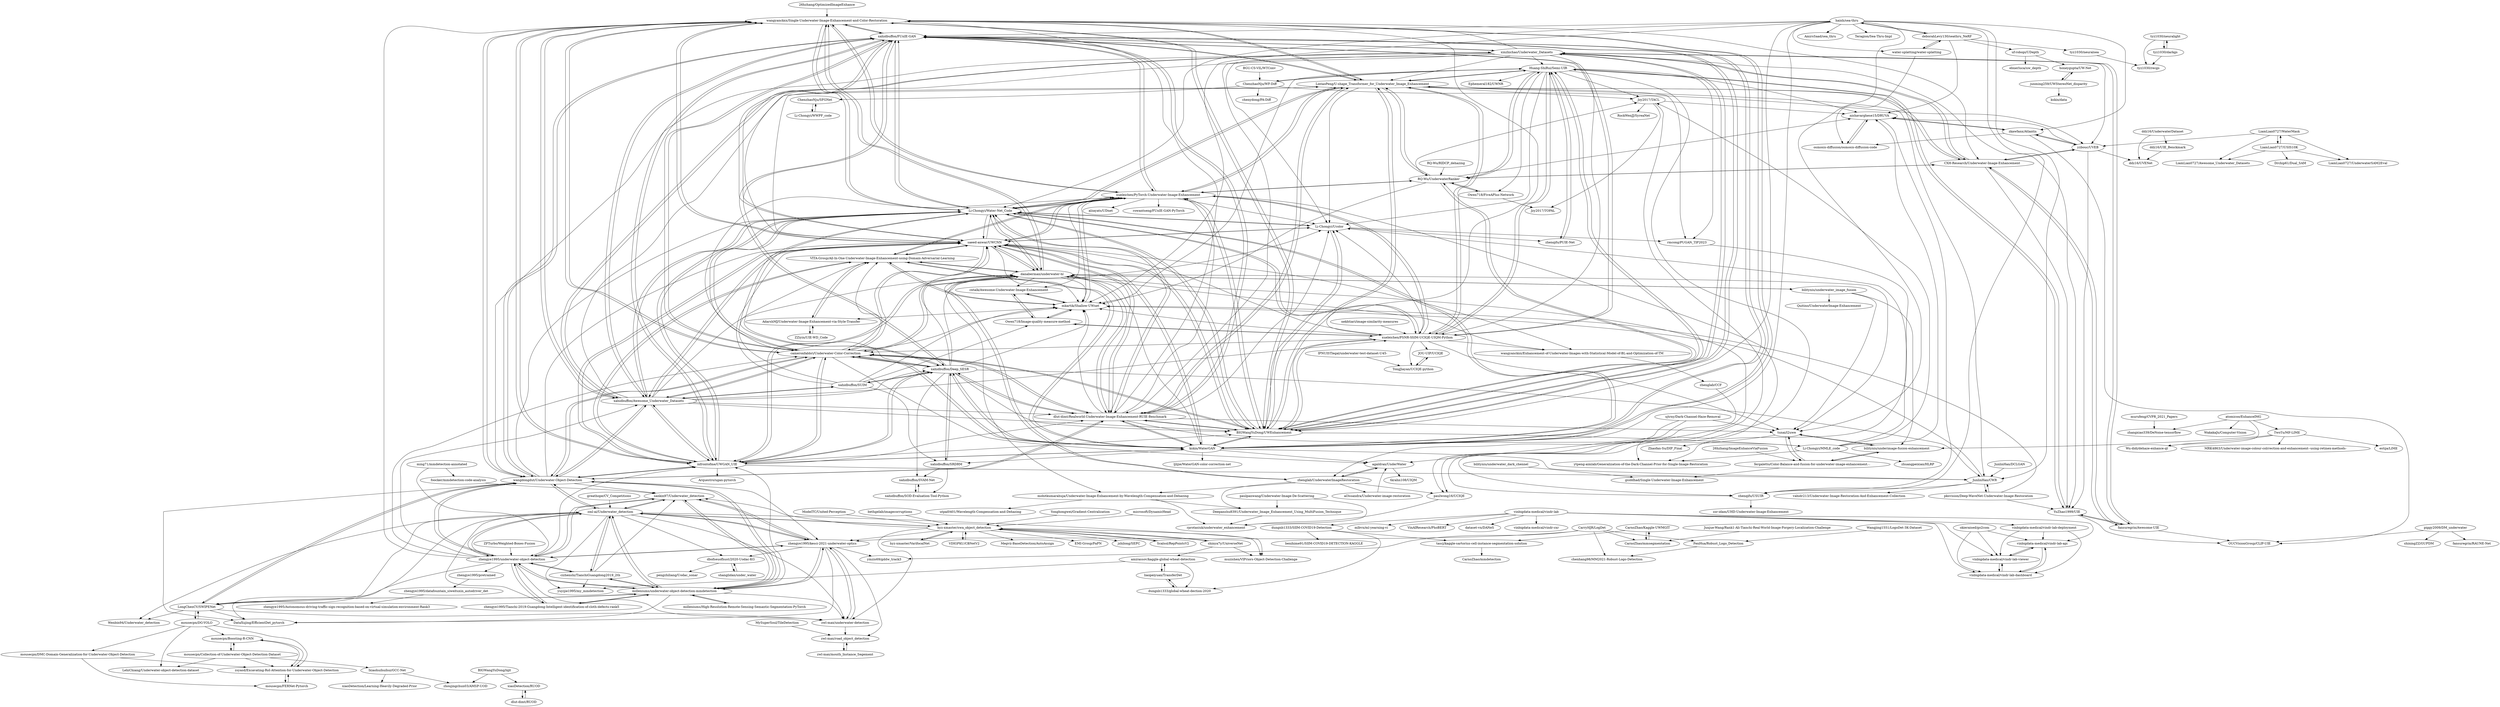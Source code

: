 digraph G {
"wangyanckxx/Single-Underwater-Image-Enhancement-and-Color-Restoration" -> "xahidbuffon/FUnIE-GAN"
"wangyanckxx/Single-Underwater-Image-Enhancement-and-Color-Restoration" -> "Li-Chongyi/Water-Net_Code"
"wangyanckxx/Single-Underwater-Image-Enhancement-and-Color-Restoration" -> "cameronfabbri/Underwater-Color-Correction"
"wangyanckxx/Single-Underwater-Image-Enhancement-and-Color-Restoration" -> "xahidbuffon/Awesome_Underwater_Datasets"
"wangyanckxx/Single-Underwater-Image-Enhancement-and-Color-Restoration" -> "saeed-anwar/UWCNN"
"wangyanckxx/Single-Underwater-Image-Enhancement-and-Color-Restoration" -> "danaberman/underwater-hl"
"wangyanckxx/Single-Underwater-Image-Enhancement-and-Color-Restoration" -> "xueleichen/PyTorch-Underwater-Image-Enhancement"
"wangyanckxx/Single-Underwater-Image-Enhancement-and-Color-Restoration" -> "LintaoPeng/U-shape_Transformer_for_Underwater_Image_Enhancement"
"wangyanckxx/Single-Underwater-Image-Enhancement-and-Color-Restoration" -> "kskin/WaterGAN"
"wangyanckxx/Single-Underwater-Image-Enhancement-and-Color-Restoration" -> "infrontofme/UWGAN_UIE"
"wangyanckxx/Single-Underwater-Image-Enhancement-and-Color-Restoration" -> "wangdongdut/Underwater-Object-Detection"
"wangyanckxx/Single-Underwater-Image-Enhancement-and-Color-Restoration" -> "BIGWangYuDong/UWEnhancement"
"wangyanckxx/Single-Underwater-Image-Enhancement-and-Color-Restoration" -> "dlut-dimt/Realworld-Underwater-Image-Enhancement-RUIE-Benchmark"
"wangyanckxx/Single-Underwater-Image-Enhancement-and-Color-Restoration" -> "CXH-Research/Underwater-Image-Enhancement"
"wangyanckxx/Single-Underwater-Image-Enhancement-and-Color-Restoration" -> "xueleichen/PSNR-SSIM-UCIQE-UIQM-Python"
"26hzhang/OptimizedImageEnhance" -> "wangyanckxx/Single-Underwater-Image-Enhancement-and-Color-Restoration" ["e"=1]
"xahidbuffon/FUnIE-GAN" -> "wangyanckxx/Single-Underwater-Image-Enhancement-and-Color-Restoration"
"xahidbuffon/FUnIE-GAN" -> "cameronfabbri/Underwater-Color-Correction"
"xahidbuffon/FUnIE-GAN" -> "xahidbuffon/Awesome_Underwater_Datasets"
"xahidbuffon/FUnIE-GAN" -> "Li-Chongyi/Water-Net_Code"
"xahidbuffon/FUnIE-GAN" -> "saeed-anwar/UWCNN"
"xahidbuffon/FUnIE-GAN" -> "infrontofme/UWGAN_UIE"
"xahidbuffon/FUnIE-GAN" -> "kskin/WaterGAN"
"xahidbuffon/FUnIE-GAN" -> "LintaoPeng/U-shape_Transformer_for_Underwater_Image_Enhancement"
"xahidbuffon/FUnIE-GAN" -> "xahidbuffon/Deep_SESR"
"xahidbuffon/FUnIE-GAN" -> "xueleichen/PyTorch-Underwater-Image-Enhancement"
"xahidbuffon/FUnIE-GAN" -> "xueleichen/PSNR-SSIM-UCIQE-UIQM-Python"
"xahidbuffon/FUnIE-GAN" -> "BIGWangYuDong/UWEnhancement"
"xahidbuffon/FUnIE-GAN" -> "dlut-dimt/Realworld-Underwater-Image-Enhancement-RUIE-Benchmark"
"xahidbuffon/FUnIE-GAN" -> "wangdongdut/Underwater-Object-Detection"
"xahidbuffon/FUnIE-GAN" -> "xinzhichao/Underwater_Datasets"
"bethgelab/imagecorruptions" -> "hyz-xmaster/swa_object_detection" ["e"=1]
"sjtrny/Dark-Channel-Haze-Removal" -> "zhenglab/UnderwaterImageRestoration" ["e"=1]
"sjtrny/Dark-Channel-Haze-Removal" -> "agaldran/UnderWater" ["e"=1]
"sjtrny/Dark-Channel-Haze-Removal" -> "tunai/l2uwe" ["e"=1]
"dlut-dimt/Realworld-Underwater-Image-Enhancement-RUIE-Benchmark" -> "danaberman/underwater-hl"
"dlut-dimt/Realworld-Underwater-Image-Enhancement-RUIE-Benchmark" -> "kskin/WaterGAN"
"dlut-dimt/Realworld-Underwater-Image-Enhancement-RUIE-Benchmark" -> "BIGWangYuDong/UWEnhancement"
"dlut-dimt/Realworld-Underwater-Image-Enhancement-RUIE-Benchmark" -> "saeed-anwar/UWCNN"
"dlut-dimt/Realworld-Underwater-Image-Enhancement-RUIE-Benchmark" -> "wangdongdut/Underwater-Object-Detection"
"dlut-dimt/Realworld-Underwater-Image-Enhancement-RUIE-Benchmark" -> "cameronfabbri/Underwater-Color-Correction"
"dlut-dimt/Realworld-Underwater-Image-Enhancement-RUIE-Benchmark" -> "Li-Chongyi/Water-Net_Code"
"dlut-dimt/Realworld-Underwater-Image-Enhancement-RUIE-Benchmark" -> "xahidbuffon/FUnIE-GAN"
"dlut-dimt/Realworld-Underwater-Image-Enhancement-RUIE-Benchmark" -> "mkartik/Shallow-UWnet"
"dlut-dimt/Realworld-Underwater-Image-Enhancement-RUIE-Benchmark" -> "LintaoPeng/U-shape_Transformer_for_Underwater_Image_Enhancement"
"dlut-dimt/Realworld-Underwater-Image-Enhancement-RUIE-Benchmark" -> "tunai/l2uwe"
"dlut-dimt/Realworld-Underwater-Image-Enhancement-RUIE-Benchmark" -> "Li-Chongyi/Ucolor"
"dlut-dimt/Realworld-Underwater-Image-Enhancement-RUIE-Benchmark" -> "xueleichen/PyTorch-Underwater-Image-Enhancement"
"dlut-dimt/Realworld-Underwater-Image-Enhancement-RUIE-Benchmark" -> "xahidbuffon/Deep_SESR"
"dlut-dimt/Realworld-Underwater-Image-Enhancement-RUIE-Benchmark" -> "Li-Chongyi/MMLE_code"
"danaberman/underwater-hl" -> "zhenglab/UnderwaterImageRestoration"
"danaberman/underwater-hl" -> "paulwong16/UCIQE"
"danaberman/underwater-hl" -> "VITA-Group/All-In-One-Underwater-Image-Enhancement-using-Domain-Adversarial-Learning"
"danaberman/underwater-hl" -> "saeed-anwar/UWCNN"
"danaberman/underwater-hl" -> "dlut-dimt/Realworld-Underwater-Image-Enhancement-RUIE-Benchmark"
"danaberman/underwater-hl" -> "bilityniu/underwater_image_fusion"
"danaberman/underwater-hl" -> "cameronfabbri/Underwater-Color-Correction"
"danaberman/underwater-hl" -> "infrontofme/UWGAN_UIE"
"danaberman/underwater-hl" -> "mkartik/Shallow-UWnet"
"danaberman/underwater-hl" -> "wangyanckxx/Single-Underwater-Image-Enhancement-and-Color-Restoration"
"danaberman/underwater-hl" -> "mohitkumarahuja/Underwater-Image-Enhancement-by-Wavelength-Compensation-and-Dehazing"
"danaberman/underwater-hl" -> "Li-Chongyi/Water-Net_Code"
"danaberman/underwater-hl" -> "tunai/l2uwe"
"danaberman/underwater-hl" -> "wangyanckxx/Enhancement-of-Underwater-Images-with-Statistical-Model-of-BL-and-Optimization-of-TM"
"danaberman/underwater-hl" -> "cxtalk/Awesome-Underwater-Image-Enhancement"
"greathope/CV_Competitions" -> "zml-ai/Underwater_detection" ["e"=1]
"VITA-Group/All-In-One-Underwater-Image-Enhancement-using-Domain-Adversarial-Learning" -> "mkartik/Shallow-UWnet"
"VITA-Group/All-In-One-Underwater-Image-Enhancement-using-Domain-Adversarial-Learning" -> "AdarshMJ/Underwater-Image-Enhancement-via-Style-Transfer"
"VITA-Group/All-In-One-Underwater-Image-Enhancement-using-Domain-Adversarial-Learning" -> "saeed-anwar/UWCNN"
"VITA-Group/All-In-One-Underwater-Image-Enhancement-using-Domain-Adversarial-Learning" -> "danaberman/underwater-hl"
"VITA-Group/All-In-One-Underwater-Image-Enhancement-using-Domain-Adversarial-Learning" -> "kskin/WaterGAN"
"VITA-Group/All-In-One-Underwater-Image-Enhancement-using-Domain-Adversarial-Learning" -> "infrontofme/UWGAN_UIE"
"VITA-Group/All-In-One-Underwater-Image-Enhancement-using-Domain-Adversarial-Learning" -> "xueleichen/PyTorch-Underwater-Image-Enhancement"
"paulpanwang/Underwater-Image-De-Scattering" -> "rprotasiuk/underwater_enhancement"
"paulpanwang/Underwater-Image-De-Scattering" -> "Deepanshu8391/Underwater_Image_Enhancement_Using_MultiFusion_Technique"
"ming71/mmdetection-annotated" -> "foocker/mmdetection-code-analysis" ["e"=1]
"ming71/mmdetection-annotated" -> "zhengye1995/underwater-object-detection" ["e"=1]
"Li-Chongyi/Water-Net_Code" -> "BIGWangYuDong/UWEnhancement"
"Li-Chongyi/Water-Net_Code" -> "xahidbuffon/FUnIE-GAN"
"Li-Chongyi/Water-Net_Code" -> "saeed-anwar/UWCNN"
"Li-Chongyi/Water-Net_Code" -> "kskin/WaterGAN"
"Li-Chongyi/Water-Net_Code" -> "cameronfabbri/Underwater-Color-Correction"
"Li-Chongyi/Water-Net_Code" -> "wangyanckxx/Single-Underwater-Image-Enhancement-and-Color-Restoration"
"Li-Chongyi/Water-Net_Code" -> "infrontofme/UWGAN_UIE"
"Li-Chongyi/Water-Net_Code" -> "Li-Chongyi/Ucolor"
"Li-Chongyi/Water-Net_Code" -> "xueleichen/PSNR-SSIM-UCIQE-UIQM-Python"
"Li-Chongyi/Water-Net_Code" -> "xueleichen/PyTorch-Underwater-Image-Enhancement"
"Li-Chongyi/Water-Net_Code" -> "LintaoPeng/U-shape_Transformer_for_Underwater_Image_Enhancement"
"Li-Chongyi/Water-Net_Code" -> "dlut-dimt/Realworld-Underwater-Image-Enhancement-RUIE-Benchmark"
"Li-Chongyi/Water-Net_Code" -> "xahidbuffon/Awesome_Underwater_Datasets"
"Li-Chongyi/Water-Net_Code" -> "xahidbuffon/Deep_SESR"
"Li-Chongyi/Water-Net_Code" -> "danaberman/underwater-hl"
"Deepanshu8391/Underwater_Image_Enhancement_Using_MultiFusion_Technique" -> "rprotasiuk/underwater_enhancement"
"mohitkumarahuja/Underwater-Image-Enhancement-by-Wavelength-Compensation-and-Dehazing" -> "Deepanshu8391/Underwater_Image_Enhancement_Using_MultiFusion_Technique"
"mohitkumarahuja/Underwater-Image-Enhancement-by-Wavelength-Compensation-and-Dehazing" -> "rprotasiuk/underwater_enhancement"
"mohitkumarahuja/Underwater-Image-Enhancement-by-Wavelength-Compensation-and-Dehazing" -> "utpal0401/Wavelength-Compensation-and-Dehazing"
"paulwong16/UCIQE" -> "rprotasiuk/underwater_enhancement"
"AdarshMJ/Underwater-Image-Enhancement-via-Style-Transfer" -> "ZZiyin/UIE-WD_Code"
"AdarshMJ/Underwater-Image-Enhancement-via-Style-Transfer" -> "VITA-Group/All-In-One-Underwater-Image-Enhancement-using-Domain-Adversarial-Learning"
"IPNUISTlegal/underwater-test-dataset-U45-" -> "TongJiayan/UCIQE-python"
"junming259/UWStereoNet_disparity" -> "honeygupta/UW-Net"
"junming259/UWStereoNet_disparity" -> "kskin/data"
"al3ssandra/Underwater-image-restoration" -> "agaldran/UnderWater"
"zhenglab/CCF" -> "paulwong16/UCIQE"
"liaopeiyuan/TransferDet" -> "dungnb1333/global-wheat-dection-2020"
"liaopeiyuan/TransferDet" -> "amirassov/kaggle-global-wheat-detection"
"nekhtiari/image-similarity-measures" -> "xueleichen/PSNR-SSIM-UCIQE-UIQM-Python" ["e"=1]
"Scalsol/RepPointsV2" -> "hyz-xmaster/swa_object_detection" ["e"=1]
"Wangjing1551/LogoDet-3K-Dataset" -> "FenHua/Robust_Logo_Detection" ["e"=1]
"ZFTurbo/Weighted-Boxes-Fusion" -> "zhengye1995/underwater-object-detection" ["e"=1]
"zhengye1995/Tianchi-2019-Guangdong-Intelligent-identification-of-cloth-defects-rank5" -> "milleniums/underwater-object-detection-mmdetection" ["e"=1]
"zhengye1995/Tianchi-2019-Guangdong-Intelligent-identification-of-cloth-defects-rank5" -> "zhengye1995/underwater-object-detection" ["e"=1]
"zhengye1995/Tianchi-2019-Guangdong-Intelligent-identification-of-cloth-defects-rank5" -> "zml-ai/Underwater_detection" ["e"=1]
"milleniums/High-Resolution-Remote-Sensing-Semantic-Segmentation-PyTorch" -> "milleniums/underwater-object-detection-mmdetection" ["e"=1]
"xahidbuffon/Awesome_Underwater_Datasets" -> "xahidbuffon/FUnIE-GAN"
"xahidbuffon/Awesome_Underwater_Datasets" -> "wangyanckxx/Single-Underwater-Image-Enhancement-and-Color-Restoration"
"xahidbuffon/Awesome_Underwater_Datasets" -> "xinzhichao/Underwater_Datasets"
"xahidbuffon/Awesome_Underwater_Datasets" -> "wangdongdut/Underwater-Object-Detection"
"xahidbuffon/Awesome_Underwater_Datasets" -> "infrontofme/UWGAN_UIE"
"xahidbuffon/Awesome_Underwater_Datasets" -> "Li-Chongyi/Water-Net_Code"
"xahidbuffon/Awesome_Underwater_Datasets" -> "cameronfabbri/Underwater-Color-Correction"
"xahidbuffon/Awesome_Underwater_Datasets" -> "saeed-anwar/UWCNN"
"xahidbuffon/Awesome_Underwater_Datasets" -> "dlut-dimt/Realworld-Underwater-Image-Enhancement-RUIE-Benchmark"
"xahidbuffon/Awesome_Underwater_Datasets" -> "danaberman/underwater-hl"
"xahidbuffon/Awesome_Underwater_Datasets" -> "xueleichen/PSNR-SSIM-UCIQE-UIQM-Python"
"xahidbuffon/Awesome_Underwater_Datasets" -> "xahidbuffon/Deep_SESR"
"xahidbuffon/Awesome_Underwater_Datasets" -> "LintaoPeng/U-shape_Transformer_for_Underwater_Image_Enhancement"
"xahidbuffon/Awesome_Underwater_Datasets" -> "BIGWangYuDong/UWEnhancement"
"xahidbuffon/Awesome_Underwater_Datasets" -> "xahidbuffon/SUIM"
"wangdongdut/Underwater-Object-Detection" -> "zhengye1995/underwater-object-detection"
"wangdongdut/Underwater-Object-Detection" -> "zml-ai/Underwater_detection"
"wangdongdut/Underwater-Object-Detection" -> "milleniums/underwater-object-detection-mmdetection"
"wangdongdut/Underwater-Object-Detection" -> "LongChenCV/SWIPENet"
"wangdongdut/Underwater-Object-Detection" -> "xahidbuffon/Awesome_Underwater_Datasets"
"wangdongdut/Underwater-Object-Detection" -> "infrontofme/UWGAN_UIE"
"wangdongdut/Underwater-Object-Detection" -> "dlut-dimt/Realworld-Underwater-Image-Enhancement-RUIE-Benchmark"
"wangdongdut/Underwater-Object-Detection" -> "DataXujing/EfficientDet_pytorch"
"wangdongdut/Underwater-Object-Detection" -> "cameronfabbri/Underwater-Color-Correction"
"wangdongdut/Underwater-Object-Detection" -> "xahidbuffon/FUnIE-GAN"
"wangdongdut/Underwater-Object-Detection" -> "wangyanckxx/Single-Underwater-Image-Enhancement-and-Color-Restoration"
"wangdongdut/Underwater-Object-Detection" -> "zhengye1995/kesci-2021-underwater-optics"
"wangdongdut/Underwater-Object-Detection" -> "sankin97/Underwater_detection"
"wangdongdut/Underwater-Object-Detection" -> "Li-Chongyi/Water-Net_Code"
"wangdongdut/Underwater-Object-Detection" -> "saeed-anwar/UWCNN"
"infrontofme/UWGAN_UIE" -> "Li-Chongyi/Water-Net_Code"
"infrontofme/UWGAN_UIE" -> "saeed-anwar/UWCNN"
"infrontofme/UWGAN_UIE" -> "cameronfabbri/Underwater-Color-Correction"
"infrontofme/UWGAN_UIE" -> "xahidbuffon/FUnIE-GAN"
"infrontofme/UWGAN_UIE" -> "kskin/WaterGAN"
"infrontofme/UWGAN_UIE" -> "danaberman/underwater-hl"
"infrontofme/UWGAN_UIE" -> "VITA-Group/All-In-One-Underwater-Image-Enhancement-using-Domain-Adversarial-Learning"
"infrontofme/UWGAN_UIE" -> "wangdongdut/Underwater-Object-Detection"
"infrontofme/UWGAN_UIE" -> "xahidbuffon/Awesome_Underwater_Datasets"
"infrontofme/UWGAN_UIE" -> "xahidbuffon/Deep_SESR"
"infrontofme/UWGAN_UIE" -> "wangyanckxx/Single-Underwater-Image-Enhancement-and-Color-Restoration"
"infrontofme/UWGAN_UIE" -> "BIGWangYuDong/UWEnhancement"
"infrontofme/UWGAN_UIE" -> "Arquestro/ugan-pytorch"
"infrontofme/UWGAN_UIE" -> "dlut-dimt/Realworld-Underwater-Image-Enhancement-RUIE-Benchmark"
"infrontofme/UWGAN_UIE" -> "JunlinHan/CWR"
"bilityniu/underwater_dark_chennel" -> "gsiddhad/Single-Underwater-Image-Enhancement"
"cizhenshi/TianchiGuangdong2019_2th" -> "milleniums/underwater-object-detection-mmdetection" ["e"=1]
"cizhenshi/TianchiGuangdong2019_2th" -> "zml-ai/Underwater_detection" ["e"=1]
"cizhenshi/TianchiGuangdong2019_2th" -> "zhengye1995/underwater-object-detection" ["e"=1]
"cizhenshi/TianchiGuangdong2019_2th" -> "yuyijie1995/my_mmdetection" ["e"=1]
"cizhenshi/TianchiGuangdong2019_2th" -> "sankin97/Underwater_detection" ["e"=1]
"Yonghongwei/Gradient-Centralization" -> "hyz-xmaster/swa_object_detection" ["e"=1]
"hainh/sea-thru" -> "deborahLevy130/seathru_NeRF"
"hainh/sea-thru" -> "JunlinHan/CWR"
"hainh/sea-thru" -> "BIGWangYuDong/UWEnhancement"
"hainh/sea-thru" -> "AmirsSaad/sea_thru"
"hainh/sea-thru" -> "Li-Chongyi/Water-Net_Code"
"hainh/sea-thru" -> "kskin/WaterGAN"
"hainh/sea-thru" -> "tunai/l2uwe"
"hainh/sea-thru" -> "Teragion/Sea-Thru-Impl"
"hainh/sea-thru" -> "water-splatting/water-splatting"
"hainh/sea-thru" -> "zkawfanx/Atlantis"
"hainh/sea-thru" -> "zhenqifu/USUIR"
"hainh/sea-thru" -> "mkartik/Shallow-UWnet"
"hainh/sea-thru" -> "xahidbuffon/FUnIE-GAN"
"LongChenCV/SWIPENet" -> "wangdongdut/Underwater-Object-Detection"
"LongChenCV/SWIPENet" -> "DataXujing/EfficientDet_pytorch"
"LongChenCV/SWIPENet" -> "milleniums/underwater-object-detection-mmdetection"
"LongChenCV/SWIPENet" -> "zwl-max/underwater-detection"
"LongChenCV/SWIPENet" -> "mousecpn/DG-YOLO"
"LongChenCV/SWIPENet" -> "Wenbin94/Underwater_detection"
"bilityniu/underwater_image_fusion" -> "bilityniu/underimage-fusion-enhancement"
"bilityniu/underwater_image_fusion" -> "danaberman/underwater-hl"
"bilityniu/underwater_image_fusion" -> "Quitino/UnderwaterImage-Enhancement"
"bilityniu/underwater_image_fusion" -> "tunai/l2uwe"
"shinya7y/UniverseNet" -> "hyz-xmaster/swa_object_detection" ["e"=1]
"shinya7y/UniverseNet" -> "amirassov/kaggle-global-wheat-detection" ["e"=1]
"shinya7y/UniverseNet" -> "muzishen/VIPriors-Object-Detection-Challenge" ["e"=1]
"amirassov/kaggle-global-wheat-detection" -> "liaopeiyuan/TransferDet"
"amirassov/kaggle-global-wheat-detection" -> "dungnb1333/global-wheat-dection-2020"
"amirassov/kaggle-global-wheat-detection" -> "yuyijie1995/my_mmdetection"
"bilityniu/underimage-fusion-enhancement" -> "tunai/l2uwe"
"bilityniu/underimage-fusion-enhancement" -> "fergaletto/Color-Balance-and-fusion-for-underwater-image-enhancement.-."
"tunai/l2uwe" -> "bilityniu/underimage-fusion-enhancement"
"tunai/l2uwe" -> "fergaletto/Color-Balance-and-fusion-for-underwater-image-enhancement.-."
"tunai/l2uwe" -> "Zhaofan-Su/DIP_Final"
"xahidbuffon/Deep_SESR" -> "xahidbuffon/SRDRM"
"xahidbuffon/Deep_SESR" -> "xahidbuffon/FUnIE-GAN"
"xahidbuffon/Deep_SESR" -> "infrontofme/UWGAN_UIE"
"xahidbuffon/Deep_SESR" -> "Li-Chongyi/Water-Net_Code"
"xahidbuffon/Deep_SESR" -> "xahidbuffon/SVAM-Net"
"xahidbuffon/Deep_SESR" -> "Li-Chongyi/Ucolor"
"xahidbuffon/Deep_SESR" -> "cameronfabbri/Underwater-Color-Correction"
"xahidbuffon/Deep_SESR" -> "mkartik/Shallow-UWnet"
"xahidbuffon/Deep_SESR" -> "dlut-dimt/Realworld-Underwater-Image-Enhancement-RUIE-Benchmark"
"xahidbuffon/Deep_SESR" -> "JunlinHan/CWR"
"xahidbuffon/Deep_SESR" -> "kskin/WaterGAN"
"xahidbuffon/Deep_SESR" -> "xueleichen/PyTorch-Underwater-Image-Enhancement"
"xahidbuffon/Deep_SESR" -> "saeed-anwar/UWCNN"
"xahidbuffon/Deep_SESR" -> "xahidbuffon/SUIM"
"xahidbuffon/Deep_SESR" -> "BIGWangYuDong/UWEnhancement"
"zml-ai/Underwater_detection" -> "milleniums/underwater-object-detection-mmdetection"
"zml-ai/Underwater_detection" -> "zhengye1995/underwater-object-detection"
"zml-ai/Underwater_detection" -> "wangdongdut/Underwater-Object-Detection"
"zml-ai/Underwater_detection" -> "zhengye1995/kesci-2021-underwater-optics"
"zml-ai/Underwater_detection" -> "sankin97/Underwater_detection"
"zml-ai/Underwater_detection" -> "zwl-max/underwater-detection"
"zml-ai/Underwater_detection" -> "cizhenshi/TianchiGuangdong2019_2th" ["e"=1]
"zml-ai/Underwater_detection" -> "yuyijie1995/my_mmdetection"
"zml-ai/Underwater_detection" -> "dbofseuofhust/2020-Uodac-KG"
"zml-ai/Underwater_detection" -> "Wenbin94/Underwater_detection"
"zml-ai/Underwater_detection" -> "hyz-xmaster/swa_object_detection"
"zml-ai/Underwater_detection" -> "DataXujing/EfficientDet_pytorch"
"zml-ai/Underwater_detection" -> "LongChenCV/SWIPENet"
"zml-ai/Underwater_detection" -> "muzishen/VIPriors-Object-Detection-Challenge"
"hyz-xmaster/VarifocalNet" -> "hyz-xmaster/swa_object_detection" ["e"=1]
"fergaletto/Color-Balance-and-fusion-for-underwater-image-enhancement.-." -> "gsiddhad/Single-Underwater-Image-Enhancement"
"fergaletto/Color-Balance-and-fusion-for-underwater-image-enhancement.-." -> "bilityniu/underimage-fusion-enhancement"
"fergaletto/Color-Balance-and-fusion-for-underwater-image-enhancement.-." -> "tunai/l2uwe"
"saeed-anwar/UWCNN" -> "Li-Chongyi/Water-Net_Code"
"saeed-anwar/UWCNN" -> "xahidbuffon/FUnIE-GAN"
"saeed-anwar/UWCNN" -> "infrontofme/UWGAN_UIE"
"saeed-anwar/UWCNN" -> "BIGWangYuDong/UWEnhancement"
"saeed-anwar/UWCNN" -> "VITA-Group/All-In-One-Underwater-Image-Enhancement-using-Domain-Adversarial-Learning"
"saeed-anwar/UWCNN" -> "cameronfabbri/Underwater-Color-Correction"
"saeed-anwar/UWCNN" -> "danaberman/underwater-hl"
"saeed-anwar/UWCNN" -> "wangyanckxx/Single-Underwater-Image-Enhancement-and-Color-Restoration"
"saeed-anwar/UWCNN" -> "Li-Chongyi/Ucolor"
"saeed-anwar/UWCNN" -> "mkartik/Shallow-UWnet"
"saeed-anwar/UWCNN" -> "dlut-dimt/Realworld-Underwater-Image-Enhancement-RUIE-Benchmark"
"saeed-anwar/UWCNN" -> "xueleichen/PyTorch-Underwater-Image-Enhancement"
"saeed-anwar/UWCNN" -> "kskin/WaterGAN"
"saeed-anwar/UWCNN" -> "xahidbuffon/Awesome_Underwater_Datasets"
"saeed-anwar/UWCNN" -> "wangyanckxx/Enhancement-of-Underwater-Images-with-Statistical-Model-of-BL-and-Optimization-of-TM"
"xahidbuffon/SUIM" -> "xahidbuffon/SRDRM"
"xahidbuffon/SUIM" -> "xahidbuffon/Deep_SESR"
"xahidbuffon/SUIM" -> "VITA-Group/All-In-One-Underwater-Image-Enhancement-using-Domain-Adversarial-Learning"
"xahidbuffon/SUIM" -> "Owen718/Image-quality-measure-method"
"xahidbuffon/SUIM" -> "mkartik/Shallow-UWnet"
"xahidbuffon/SUIM" -> "xahidbuffon/Awesome_Underwater_Datasets"
"xahidbuffon/SUIM" -> "saeed-anwar/UWCNN"
"milleniums/underwater-object-detection-mmdetection" -> "zhengye1995/underwater-object-detection"
"milleniums/underwater-object-detection-mmdetection" -> "zml-ai/Underwater_detection"
"milleniums/underwater-object-detection-mmdetection" -> "sankin97/Underwater_detection"
"milleniums/underwater-object-detection-mmdetection" -> "wangdongdut/Underwater-Object-Detection"
"milleniums/underwater-object-detection-mmdetection" -> "zhengye1995/kesci-2021-underwater-optics"
"milleniums/underwater-object-detection-mmdetection" -> "cizhenshi/TianchiGuangdong2019_2th" ["e"=1]
"milleniums/underwater-object-detection-mmdetection" -> "LongChenCV/SWIPENet"
"milleniums/underwater-object-detection-mmdetection" -> "zwl-max/underwater-detection"
"milleniums/underwater-object-detection-mmdetection" -> "milleniums/High-Resolution-Remote-Sensing-Semantic-Segmentation-PyTorch" ["e"=1]
"milleniums/underwater-object-detection-mmdetection" -> "DataXujing/EfficientDet_pytorch"
"milleniums/underwater-object-detection-mmdetection" -> "infrontofme/UWGAN_UIE"
"milleniums/underwater-object-detection-mmdetection" -> "zhengye1995/Tianchi-2019-Guangdong-Intelligent-identification-of-cloth-defects-rank5" ["e"=1]
"cxtalk/Awesome-Underwater-Image-Enhancement" -> "mkartik/Shallow-UWnet"
"cxtalk/Awesome-Underwater-Image-Enhancement" -> "Owen718/Image-quality-measure-method"
"zhengye1995/underwater-object-detection" -> "wangdongdut/Underwater-Object-Detection"
"zhengye1995/underwater-object-detection" -> "milleniums/underwater-object-detection-mmdetection"
"zhengye1995/underwater-object-detection" -> "zml-ai/Underwater_detection"
"zhengye1995/underwater-object-detection" -> "zhengye1995/kesci-2021-underwater-optics"
"zhengye1995/underwater-object-detection" -> "sankin97/Underwater_detection"
"zhengye1995/underwater-object-detection" -> "cizhenshi/TianchiGuangdong2019_2th" ["e"=1]
"zhengye1995/underwater-object-detection" -> "infrontofme/UWGAN_UIE"
"zhengye1995/underwater-object-detection" -> "cameronfabbri/Underwater-Color-Correction"
"zhengye1995/underwater-object-detection" -> "LongChenCV/SWIPENet"
"zhengye1995/underwater-object-detection" -> "zhengye1995/pretrained"
"zhengye1995/underwater-object-detection" -> "zwl-max/underwater-detection"
"zhengye1995/underwater-object-detection" -> "zhengye1995/Tianchi-2019-Guangdong-Intelligent-identification-of-cloth-defects-rank5" ["e"=1]
"zhengye1995/underwater-object-detection" -> "wangyanckxx/Single-Underwater-Image-Enhancement-and-Color-Restoration"
"zhengye1995/underwater-object-detection" -> "xahidbuffon/Awesome_Underwater_Datasets"
"xahidbuffon/SRDRM" -> "xahidbuffon/Deep_SESR"
"xahidbuffon/SRDRM" -> "xahidbuffon/SOD-Evaluation-Tool-Python"
"xahidbuffon/SRDRM" -> "xahidbuffon/SVAM-Net"
"wangyanckxx/Enhancement-of-Underwater-Images-with-Statistical-Model-of-BL-and-Optimization-of-TM" -> "zhenglab/CCF"
"foocker/mmdetection-code-analysis" -> "sankin97/Underwater_detection"
"sankin97/Underwater_detection" -> "milleniums/underwater-object-detection-mmdetection"
"sankin97/Underwater_detection" -> "zhengye1995/kesci-2021-underwater-optics"
"sankin97/Underwater_detection" -> "zml-ai/Underwater_detection"
"sankin97/Underwater_detection" -> "zhengye1995/underwater-object-detection"
"mousecpn/DG-YOLO" -> "zsyasd/Excavating-RoI-Attention-for-Underwater-Object-Detection"
"mousecpn/DG-YOLO" -> "mousecpn/DMC-Domain-Generalization-for-Underwater-Object-Detection"
"mousecpn/DG-YOLO" -> "LehiChiang/Underwater-object-detection-dataset"
"mousecpn/DG-YOLO" -> "mousecpn/Boosting-R-CNN"
"mousecpn/DG-YOLO" -> "LongChenCV/SWIPENet"
"zhengye1995/datafountain_siweituxin_autodriver_det" -> "zhengye1995/Autonomous-driving-traffic-sign-recognition-based-on-virtual-simulation-environment-Rank3"
"honeygupta/UW-Net" -> "junming259/UWStereoNet_disparity"
"dbofseuofhust/2020-Uodac-KG" -> "shanglidan/under_water"
"dbofseuofhust/2020-Uodac-KG" -> "pengzhiliang/Uodac_sonar"
"agaldran/UnderWater" -> "tkrahn108/UIQM"
"agaldran/UnderWater" -> "zhenglab/UnderwaterImageRestoration"
"shanglidan/under_water" -> "dbofseuofhust/2020-Uodac-KG"
"zhengye1995/pretrained" -> "zhengye1995/datafountain_siweituxin_autodriver_det"
"vinbigdata-medical/vindr-lab" -> "vinbigdata-medical/vindr-lab-deployment"
"vinbigdata-medical/vindr-lab" -> "vinbigdata-medical/vindr-lab-api"
"vinbigdata-medical/vindr-lab" -> "vinbigdata-medical/vindr-lab-viewer"
"vinbigdata-medical/vindr-lab" -> "vinbigdata-medical/vindr-lab-dashboard"
"vinbigdata-medical/vindr-lab" -> "vinbigdata-medical/vindr-cxr"
"vinbigdata-medical/vindr-lab" -> "dungnb1333/SIIM-COVID19-Detection"
"vinbigdata-medical/vindr-lab" -> "mlbvn/ml-yearning-vi" ["e"=1]
"vinbigdata-medical/vindr-lab" -> "VinAIResearch/PhoBERT" ["e"=1]
"vinbigdata-medical/vindr-lab" -> "dataset-vn/DANeS"
"JunlinHan/DCLGAN" -> "JunlinHan/CWR" ["e"=1]
"xinzhichao/Underwater_Datasets" -> "xahidbuffon/Awesome_Underwater_Datasets"
"xinzhichao/Underwater_Datasets" -> "fansuregrin/Awesome-UIE"
"xinzhichao/Underwater_Datasets" -> "CXH-Research/Underwater-Image-Enhancement"
"xinzhichao/Underwater_Datasets" -> "yzbouc/UVEB"
"xinzhichao/Underwater_Datasets" -> "YuZhao1999/UIE"
"xinzhichao/Underwater_Datasets" -> "BIGWangYuDong/UWEnhancement"
"xinzhichao/Underwater_Datasets" -> "xahidbuffon/FUnIE-GAN"
"xinzhichao/Underwater_Datasets" -> "LintaoPeng/U-shape_Transformer_for_Underwater_Image_Enhancement"
"xinzhichao/Underwater_Datasets" -> "xueleichen/PSNR-SSIM-UCIQE-UIQM-Python"
"xinzhichao/Underwater_Datasets" -> "saeed-anwar/UWCNN"
"xinzhichao/Underwater_Datasets" -> "Huang-ShiRui/Semi-UIR"
"xinzhichao/Underwater_Datasets" -> "dlut-dimt/Realworld-Underwater-Image-Enhancement-RUIE-Benchmark"
"xinzhichao/Underwater_Datasets" -> "wangyanckxx/Single-Underwater-Image-Enhancement-and-Color-Restoration"
"xinzhichao/Underwater_Datasets" -> "Li-Chongyi/Ucolor"
"xinzhichao/Underwater_Datasets" -> "wangdongdut/Underwater-Object-Detection"
"FenHua/Robust_Logo_Detection" -> "chenhang98/MM2021-Robust-Logo-Detection"
"hyz-xmaster/swa_object_detection" -> "hyz-xmaster/VarifocalNet" ["e"=1]
"hyz-xmaster/swa_object_detection" -> "zwl-max/underwater-detection"
"hyz-xmaster/swa_object_detection" -> "VDIGPKU/CBNetV2" ["e"=1]
"hyz-xmaster/swa_object_detection" -> "zhengye1995/kesci-2021-underwater-optics"
"hyz-xmaster/swa_object_detection" -> "zml-ai/Underwater_detection"
"hyz-xmaster/swa_object_detection" -> "muzishen/VIPriors-Object-Detection-Challenge"
"hyz-xmaster/swa_object_detection" -> "Scalsol/RepPointsV2" ["e"=1]
"hyz-xmaster/swa_object_detection" -> "sankin97/Underwater_detection"
"hyz-xmaster/swa_object_detection" -> "shinya7y/UniverseNet" ["e"=1]
"hyz-xmaster/swa_object_detection" -> "Megvii-BaseDetection/AutoAssign" ["e"=1]
"hyz-xmaster/swa_object_detection" -> "EMI-Group/FaPN" ["e"=1]
"hyz-xmaster/swa_object_detection" -> "jshilong/SEPC" ["e"=1]
"VDIGPKU/CBNetV2" -> "hyz-xmaster/swa_object_detection" ["e"=1]
"microsoft/DynamicHead" -> "hyz-xmaster/swa_object_detection" ["e"=1]
"pksvision/Deep-WaveNet-Underwater-Image-Restoration" -> "JunlinHan/CWR"
"pksvision/Deep-WaveNet-Underwater-Image-Restoration" -> "YuZhao1999/UIE"
"pksvision/Deep-WaveNet-Underwater-Image-Restoration" -> "mkartik/Shallow-UWnet"
"BIGWangYuDong/UWEnhancement" -> "Li-Chongyi/Water-Net_Code"
"BIGWangYuDong/UWEnhancement" -> "xueleichen/PyTorch-Underwater-Image-Enhancement"
"BIGWangYuDong/UWEnhancement" -> "saeed-anwar/UWCNN"
"BIGWangYuDong/UWEnhancement" -> "Li-Chongyi/Ucolor"
"BIGWangYuDong/UWEnhancement" -> "LintaoPeng/U-shape_Transformer_for_Underwater_Image_Enhancement"
"BIGWangYuDong/UWEnhancement" -> "dlut-dimt/Realworld-Underwater-Image-Enhancement-RUIE-Benchmark"
"BIGWangYuDong/UWEnhancement" -> "kskin/WaterGAN"
"BIGWangYuDong/UWEnhancement" -> "Huang-ShiRui/Semi-UIR"
"BIGWangYuDong/UWEnhancement" -> "xahidbuffon/FUnIE-GAN"
"BIGWangYuDong/UWEnhancement" -> "RQ-Wu/UnderwaterRanker"
"BIGWangYuDong/UWEnhancement" -> "xueleichen/PSNR-SSIM-UCIQE-UIQM-Python"
"BIGWangYuDong/UWEnhancement" -> "Li-Chongyi/MMLE_code"
"BIGWangYuDong/UWEnhancement" -> "xinzhichao/Underwater_Datasets"
"BIGWangYuDong/UWEnhancement" -> "wangyanckxx/Single-Underwater-Image-Enhancement-and-Color-Restoration"
"BIGWangYuDong/UWEnhancement" -> "cameronfabbri/Underwater-Color-Correction"
"xueleichen/PSNR-SSIM-UCIQE-UIQM-Python" -> "Owen718/Image-quality-measure-method"
"xueleichen/PSNR-SSIM-UCIQE-UIQM-Python" -> "TongJiayan/UCIQE-python"
"xueleichen/PSNR-SSIM-UCIQE-UIQM-Python" -> "Li-Chongyi/Water-Net_Code"
"xueleichen/PSNR-SSIM-UCIQE-UIQM-Python" -> "Li-Chongyi/Ucolor"
"xueleichen/PSNR-SSIM-UCIQE-UIQM-Python" -> "xueleichen/PyTorch-Underwater-Image-Enhancement"
"xueleichen/PSNR-SSIM-UCIQE-UIQM-Python" -> "xahidbuffon/FUnIE-GAN"
"xueleichen/PSNR-SSIM-UCIQE-UIQM-Python" -> "BIGWangYuDong/UWEnhancement"
"xueleichen/PSNR-SSIM-UCIQE-UIQM-Python" -> "Huang-ShiRui/Semi-UIR"
"xueleichen/PSNR-SSIM-UCIQE-UIQM-Python" -> "wangyanckxx/Enhancement-of-Underwater-Images-with-Statistical-Model-of-BL-and-Optimization-of-TM"
"xueleichen/PSNR-SSIM-UCIQE-UIQM-Python" -> "JOU-UIP/UCIQE"
"xueleichen/PSNR-SSIM-UCIQE-UIQM-Python" -> "LintaoPeng/U-shape_Transformer_for_Underwater_Image_Enhancement"
"xueleichen/PSNR-SSIM-UCIQE-UIQM-Python" -> "tunai/l2uwe"
"xueleichen/PSNR-SSIM-UCIQE-UIQM-Python" -> "mkartik/Shallow-UWnet"
"xueleichen/PSNR-SSIM-UCIQE-UIQM-Python" -> "saeed-anwar/UWCNN"
"xueleichen/PSNR-SSIM-UCIQE-UIQM-Python" -> "cameronfabbri/Underwater-Color-Correction"
"Owen718/Image-quality-measure-method" -> "xueleichen/PSNR-SSIM-UCIQE-UIQM-Python"
"Owen718/Image-quality-measure-method" -> "mkartik/Shallow-UWnet"
"Owen718/Image-quality-measure-method" -> "cxtalk/Awesome-Underwater-Image-Enhancement"
"murufeng/CVPR_2021_Papers" -> "zhangxiao339/DeNoise-tensorflow" ["e"=1]
"vinbigdata-medical/vindr-lab-deployment" -> "vinbigdata-medical/vindr-lab-dashboard"
"vinbigdata-medical/vindr-lab-deployment" -> "vinbigdata-medical/vindr-lab-viewer"
"vinbigdata-medical/vindr-lab-deployment" -> "vinbigdata-medical/vindr-lab-api"
"mkartik/Shallow-UWnet" -> "VITA-Group/All-In-One-Underwater-Image-Enhancement-using-Domain-Adversarial-Learning"
"mkartik/Shallow-UWnet" -> "xueleichen/PyTorch-Underwater-Image-Enhancement"
"mkartik/Shallow-UWnet" -> "Owen718/Image-quality-measure-method"
"mkartik/Shallow-UWnet" -> "cxtalk/Awesome-Underwater-Image-Enhancement"
"mkartik/Shallow-UWnet" -> "AdarshMJ/Underwater-Image-Enhancement-via-Style-Transfer"
"dungnb1333/SIIM-COVID19-Detection" -> "dungnb1333/global-wheat-dection-2020"
"dungnb1333/SIIM-COVID19-Detection" -> "benihime91/SIIM-COVID19-DETECTION-KAGGLE"
"dungnb1333/SIIM-COVID19-Detection" -> "tascj/kaggle-sartorius-cell-instance-segmentation-solution"
"xueleichen/PyTorch-Underwater-Image-Enhancement" -> "BIGWangYuDong/UWEnhancement"
"xueleichen/PyTorch-Underwater-Image-Enhancement" -> "mkartik/Shallow-UWnet"
"xueleichen/PyTorch-Underwater-Image-Enhancement" -> "Li-Chongyi/Water-Net_Code"
"xueleichen/PyTorch-Underwater-Image-Enhancement" -> "LintaoPeng/U-shape_Transformer_for_Underwater_Image_Enhancement"
"xueleichen/PyTorch-Underwater-Image-Enhancement" -> "VITA-Group/All-In-One-Underwater-Image-Enhancement-using-Domain-Adversarial-Learning"
"xueleichen/PyTorch-Underwater-Image-Enhancement" -> "cxtalk/Awesome-Underwater-Image-Enhancement"
"xueleichen/PyTorch-Underwater-Image-Enhancement" -> "xueleichen/PSNR-SSIM-UCIQE-UIQM-Python"
"xueleichen/PyTorch-Underwater-Image-Enhancement" -> "saeed-anwar/UWCNN"
"xueleichen/PyTorch-Underwater-Image-Enhancement" -> "Li-Chongyi/Ucolor"
"xueleichen/PyTorch-Underwater-Image-Enhancement" -> "xahidbuffon/FUnIE-GAN"
"xueleichen/PyTorch-Underwater-Image-Enhancement" -> "alzayats/UDnet"
"xueleichen/PyTorch-Underwater-Image-Enhancement" -> "RQ-Wu/UnderwaterRanker"
"xueleichen/PyTorch-Underwater-Image-Enhancement" -> "wangyanckxx/Single-Underwater-Image-Enhancement-and-Color-Restoration"
"xueleichen/PyTorch-Underwater-Image-Enhancement" -> "rowantseng/FUnIE-GAN-PyTorch"
"xueleichen/PyTorch-Underwater-Image-Enhancement" -> "ytpeng-aimlab/Generalization-of-the-Dark-Channel-Prior-for-Single-Image-Restoration"
"mousecpn/FERNet-Pytorch" -> "zsyasd/Excavating-RoI-Attention-for-Underwater-Object-Detection"
"zwl-max/underwater-detection" -> "zhengye1995/kesci-2021-underwater-optics"
"zwl-max/underwater-detection" -> "zwl-max/road_object_detection"
"JunlinHan/CWR" -> "pksvision/Deep-WaveNet-Underwater-Image-Restoration"
"JunlinHan/CWR" -> "vahidr213/Underwater-Image-Restoration-And-Enhancement-Collection"
"JunlinHan/CWR" -> "zhenqifu/USUIR"
"JunlinHan/CWR" -> "mkartik/Shallow-UWnet"
"atomicoo/EnhanceIMG" -> "WakakaJu/Computer-Vision"
"atomicoo/EnhanceIMG" -> "zhangxiao339/DeNoise-tensorflow"
"atomicoo/EnhanceIMG" -> "TwoTu/MF-LIME"
"atomicoo/EnhanceIMG" -> "Wu-didi/dehaze-enhance-qt"
"Li-Chongyi/Ucolor" -> "rmcong/PUGAN_TIP2023"
"Li-Chongyi/Ucolor" -> "BIGWangYuDong/UWEnhancement"
"Li-Chongyi/Ucolor" -> "Li-Chongyi/Water-Net_Code"
"Li-Chongyi/Ucolor" -> "zhenqifu/PUIE-Net"
"Li-Chongyi/Ucolor" -> "saeed-anwar/UWCNN"
"xahidbuffon/SOD-Evaluation-Tool-Python" -> "xahidbuffon/SVAM-Net"
"xahidbuffon/SVAM-Net" -> "xahidbuffon/SOD-Evaluation-Tool-Python"
"TongJiayan/UCIQE-python" -> "JOU-UIP/UCIQE"
"dungnb1333/global-wheat-dection-2020" -> "liaopeiyuan/TransferDet"
"zhengye1995/kesci-2021-underwater-optics" -> "zwl-max/underwater-detection"
"zhengye1995/kesci-2021-underwater-optics" -> "zml-ai/Underwater_detection"
"zhengye1995/kesci-2021-underwater-optics" -> "zhengye1995/underwater-object-detection"
"zhengye1995/kesci-2021-underwater-optics" -> "ymzis69/gddw_track3"
"zhengye1995/kesci-2021-underwater-optics" -> "sankin97/Underwater_detection"
"zhengye1995/kesci-2021-underwater-optics" -> "dbofseuofhust/2020-Uodac-KG"
"zhengye1995/kesci-2021-underwater-optics" -> "milleniums/underwater-object-detection-mmdetection"
"zhengye1995/kesci-2021-underwater-optics" -> "zwl-max/road_object_detection"
"zhengye1995/kesci-2021-underwater-optics" -> "DataXujing/EfficientDet_pytorch"
"vinbigdata-medical/vindr-lab-dashboard" -> "vinbigdata-medical/vindr-lab-viewer"
"vinbigdata-medical/vindr-lab-dashboard" -> "vinbigdata-medical/vindr-lab-api"
"MySuperSoul/TileDetection" -> "zwl-max/road_object_detection" ["e"=1]
"vinbigdata-medical/vindr-lab-api" -> "vinbigdata-medical/vindr-lab-viewer"
"vinbigdata-medical/vindr-lab-api" -> "vinbigdata-medical/vindr-lab-dashboard"
"vinbigdata-medical/vindr-lab-viewer" -> "vinbigdata-medical/vindr-lab-api"
"vinbigdata-medical/vindr-lab-viewer" -> "vinbigdata-medical/vindr-lab-dashboard"
"zwl-max/mouth_Instance_Segement" -> "zwl-max/road_object_detection"
"zwl-max/road_object_detection" -> "zwl-max/mouth_Instance_Segement"
"tascj/kaggle-sartorius-cell-instance-segmentation-solution" -> "CarnoZhao/mmdetection"
"LintaoPeng/U-shape_Transformer_for_Underwater_Image_Enhancement" -> "RQ-Wu/UnderwaterRanker"
"LintaoPeng/U-shape_Transformer_for_Underwater_Image_Enhancement" -> "BIGWangYuDong/UWEnhancement"
"LintaoPeng/U-shape_Transformer_for_Underwater_Image_Enhancement" -> "xueleichen/PyTorch-Underwater-Image-Enhancement"
"LintaoPeng/U-shape_Transformer_for_Underwater_Image_Enhancement" -> "CXH-Research/Underwater-Image-Enhancement"
"LintaoPeng/U-shape_Transformer_for_Underwater_Image_Enhancement" -> "xahidbuffon/FUnIE-GAN"
"LintaoPeng/U-shape_Transformer_for_Underwater_Image_Enhancement" -> "Li-Chongyi/Water-Net_Code"
"LintaoPeng/U-shape_Transformer_for_Underwater_Image_Enhancement" -> "Huang-ShiRui/Semi-UIR"
"LintaoPeng/U-shape_Transformer_for_Underwater_Image_Enhancement" -> "JunlinHan/CWR"
"LintaoPeng/U-shape_Transformer_for_Underwater_Image_Enhancement" -> "dlut-dimt/Realworld-Underwater-Image-Enhancement-RUIE-Benchmark"
"LintaoPeng/U-shape_Transformer_for_Underwater_Image_Enhancement" -> "Jzy2017/TACL"
"LintaoPeng/U-shape_Transformer_for_Underwater_Image_Enhancement" -> "xueleichen/PSNR-SSIM-UCIQE-UIQM-Python"
"LintaoPeng/U-shape_Transformer_for_Underwater_Image_Enhancement" -> "wangyanckxx/Single-Underwater-Image-Enhancement-and-Color-Restoration"
"LintaoPeng/U-shape_Transformer_for_Underwater_Image_Enhancement" -> "Li-Chongyi/Ucolor"
"LintaoPeng/U-shape_Transformer_for_Underwater_Image_Enhancement" -> "rmcong/PUGAN_TIP2023"
"LintaoPeng/U-shape_Transformer_for_Underwater_Image_Enhancement" -> "saeed-anwar/UWCNN"
"Junjue-Wang/Rank1-Ali-Tianchi-Real-World-Image-Forgery-Localization-Challenge" -> "CarnoZhao/mmsegmentation" ["e"=1]
"Li-Chongyi/MMLE_code" -> "Jzy2017/TACL"
"Li-Chongyi/MMLE_code" -> "ytpeng-aimlab/Generalization-of-the-Dark-Channel-Prior-for-Single-Image-Restoration"
"Li-Chongyi/MMLE_code" -> "zhuangpeixian/HLRP"
"Li-Chongyi/MMLE_code" -> "nishavarghese15/DRUVA"
"Li-Chongyi/MMLE_code" -> "Li-Chongyi/Ucolor"
"TwoTu/MF-LIME" -> "MRK4863/Underwater-image-colour-colrrection-and-enhancement--using-retinex-methods-"
"TwoTu/MF-LIME" -> "Wu-didi/dehaze-enhance-qt"
"TwoTu/MF-LIME" -> "estija/LIME" ["e"=1]
"TwoTu/MF-LIME" -> "bilityniu/underimage-fusion-enhancement"
"dlut-dimt/RUOD" -> "xiaoDetection/RUOD"
"CarnoZhao/mmsegmentation" -> "CarnoZhao/Kaggle-UWMGIT"
"ModelTC/United-Perception" -> "hyz-xmaster/swa_object_detection" ["e"=1]
"zhenqifu/PUIE-Net" -> "Huang-ShiRui/Semi-UIR"
"JOU-UIP/UCIQE" -> "TongJiayan/UCIQE-python"
"ZZiyin/UIE-WD_Code" -> "AdarshMJ/Underwater-Image-Enhancement-via-Style-Transfer"
"CarryHJR/LogDet" -> "zhengye1995/kesci-2021-underwater-optics"
"CarryHJR/LogDet" -> "chenhang98/MM2021-Robust-Logo-Detection"
"CarryHJR/LogDet" -> "CarnoZhao/mmsegmentation"
"CarryHJR/LogDet" -> "ymzis69/gddw_track3"
"CarryHJR/LogDet" -> "FenHua/Robust_Logo_Detection"
"CarnoZhao/Kaggle-UWMGIT" -> "CarnoZhao/mmsegmentation"
"CarnoZhao/Kaggle-UWMGIT" -> "tascj/kaggle-sartorius-cell-instance-segmentation-solution"
"zhenqifu/USUIR" -> "zzr-idam/UHD-Underwater-Image-Enhancement"
"RQ-Wu/UnderwaterRanker" -> "Huang-ShiRui/Semi-UIR"
"RQ-Wu/UnderwaterRanker" -> "LintaoPeng/U-shape_Transformer_for_Underwater_Image_Enhancement"
"RQ-Wu/UnderwaterRanker" -> "Owen718/FiveAPlus-Network"
"RQ-Wu/UnderwaterRanker" -> "Jzy2017/TACL"
"RQ-Wu/UnderwaterRanker" -> "nishavarghese15/DRUVA"
"RQ-Wu/UnderwaterRanker" -> "BIGWangYuDong/UWEnhancement"
"RQ-Wu/UnderwaterRanker" -> "CXH-Research/Underwater-Image-Enhancement"
"RQ-Wu/UnderwaterRanker" -> "xueleichen/PyTorch-Underwater-Image-Enhancement"
"RQ-Wu/UnderwaterRanker" -> "mkartik/Shallow-UWnet"
"mousecpn/Collection-of-Underwater-Object-Detection-Dataset" -> "mousecpn/Boosting-R-CNN"
"mousecpn/Collection-of-Underwater-Object-Detection-Dataset" -> "LehiChiang/Underwater-object-detection-dataset"
"mousecpn/Collection-of-Underwater-Object-Detection-Dataset" -> "zsyasd/Excavating-RoI-Attention-for-Underwater-Object-Detection"
"mousecpn/Collection-of-Underwater-Object-Detection-Dataset" -> "Ixiaohuihuihui/GCC-Net"
"Jzy2017/TACL" -> "Jzy2017/TOPAL"
"Jzy2017/TACL" -> "zhenqifu/USUIR"
"Jzy2017/TACL" -> "RockWenJJ/SyreaNet"
"Jzy2017/TACL" -> "nishavarghese15/DRUVA"
"mousecpn/Boosting-R-CNN" -> "zsyasd/Excavating-RoI-Attention-for-Underwater-Object-Detection"
"mousecpn/Boosting-R-CNN" -> "mousecpn/Collection-of-Underwater-Object-Detection-Dataset"
"uf-robopi/UDepth" -> "honeygupta/UW-Net"
"uf-robopi/UDepth" -> "ebnerluca/uw_depth"
"BIGWangYuDong/lqit" -> "xiaoDetection/RUOD"
"BIGWangYuDong/lqit" -> "zhoujingchun03/AMSP-UOD"
"zsyasd/Excavating-RoI-Attention-for-Underwater-Object-Detection" -> "mousecpn/FERNet-Pytorch"
"zsyasd/Excavating-RoI-Attention-for-Underwater-Object-Detection" -> "mousecpn/Boosting-R-CNN"
"mousecpn/DMC-Domain-Generalization-for-Underwater-Object-Detection" -> "mousecpn/FERNet-Pytorch"
"mousecpn/DMC-Domain-Generalization-for-Underwater-Object-Detection" -> "zsyasd/Excavating-RoI-Attention-for-Underwater-Object-Detection"
"okieraised/go2com" -> "vinbigdata-medical/vindr-lab-dashboard"
"okieraised/go2com" -> "vinbigdata-medical/vindr-lab-api"
"okieraised/go2com" -> "vinbigdata-medical/vindr-lab-viewer"
"RQ-Wu/RIDCP_dehazing" -> "RQ-Wu/UnderwaterRanker" ["e"=1]
"nishavarghese15/DRUVA" -> "zkawfanx/Atlantis"
"nishavarghese15/DRUVA" -> "zhenqifu/USUIR"
"nishavarghese15/DRUVA" -> "osmosis-diffusion/osmosis-diffusion-code"
"Huang-ShiRui/Semi-UIR" -> "zhenqifu/USUIR"
"Huang-ShiRui/Semi-UIR" -> "RQ-Wu/UnderwaterRanker"
"Huang-ShiRui/Semi-UIR" -> "YuZhao1999/UIE"
"Huang-ShiRui/Semi-UIR" -> "zhenqifu/PUIE-Net"
"Huang-ShiRui/Semi-UIR" -> "rmcong/PUGAN_TIP2023"
"Huang-ShiRui/Semi-UIR" -> "Jzy2017/TACL"
"Huang-ShiRui/Semi-UIR" -> "ChenzhaoNju/WF-Diff"
"Huang-ShiRui/Semi-UIR" -> "BIGWangYuDong/UWEnhancement"
"Huang-ShiRui/Semi-UIR" -> "Li-Chongyi/Ucolor"
"Huang-ShiRui/Semi-UIR" -> "LintaoPeng/U-shape_Transformer_for_Underwater_Image_Enhancement"
"Huang-ShiRui/Semi-UIR" -> "Ephemeral182/UWNR"
"Huang-ShiRui/Semi-UIR" -> "mkartik/Shallow-UWnet"
"Huang-ShiRui/Semi-UIR" -> "xueleichen/PSNR-SSIM-UCIQE-UIQM-Python"
"Huang-ShiRui/Semi-UIR" -> "Owen718/FiveAPlus-Network"
"Huang-ShiRui/Semi-UIR" -> "nishavarghese15/DRUVA"
"piggy2009/DM_underwater" -> "OUCVisionGroup/CLIP-UIE"
"piggy2009/DM_underwater" -> "shiningZZ/GUPDM"
"piggy2009/DM_underwater" -> "fansuregrin/RAUNE-Net"
"zhenglab/UnderwaterImageRestoration" -> "agaldran/UnderWater"
"zhenglab/UnderwaterImageRestoration" -> "Deepanshu8391/Underwater_Image_Enhancement_Using_MultiFusion_Technique"
"zhenglab/UnderwaterImageRestoration" -> "danaberman/underwater-hl"
"zhenglab/UnderwaterImageRestoration" -> "mohitkumarahuja/Underwater-Image-Enhancement-by-Wavelength-Compensation-and-Dehazing"
"zhenglab/UnderwaterImageRestoration" -> "paulwong16/UCIQE"
"zhenglab/UnderwaterImageRestoration" -> "al3ssandra/Underwater-image-restoration"
"rmcong/PUGAN_TIP2023" -> "ytpeng-aimlab/Generalization-of-the-Dark-Channel-Prior-for-Single-Image-Restoration"
"LiamLian0727/WaterMask" -> "LiamLian0727/USIS10K"
"LiamLian0727/WaterMask" -> "LiamLian0727/Awesome_Underwater_Datasets"
"LiamLian0727/WaterMask" -> "yzbouc/UVEB"
"LiamLian0727/WaterMask" -> "LiamLian0727/UnderwaterSAM2Eval"
"Owen718/FiveAPlus-Network" -> "RQ-Wu/UnderwaterRanker"
"Owen718/FiveAPlus-Network" -> "Jzy2017/TOPAL"
"deborahLevy130/seathru_NeRF" -> "water-splatting/water-splatting"
"deborahLevy130/seathru_NeRF" -> "tyz1030/neuralsea"
"deborahLevy130/seathru_NeRF" -> "hainh/sea-thru"
"deborahLevy130/seathru_NeRF" -> "nishavarghese15/DRUVA"
"deborahLevy130/seathru_NeRF" -> "uf-robopi/UDepth"
"tyz1030/neuralsea" -> "tyz1030/recgs"
"Ixiaohuihuihui/GCC-Net" -> "xiaoDetection/Learning-Heavily-Degraded-Prior"
"Ixiaohuihuihui/GCC-Net" -> "zhoujingchun03/AMSP-UOD"
"Li-Chongyi/WWPF_code" -> "ChenzhaoNju/SFGNet"
"ChenzhaoNju/SFGNet" -> "Li-Chongyi/WWPF_code"
"ChenzhaoNju/WF-Diff" -> "chenydong/PA-Diff"
"ChenzhaoNju/WF-Diff" -> "yzbouc/UVEB"
"ChenzhaoNju/WF-Diff" -> "Huang-ShiRui/Semi-UIR"
"ChenzhaoNju/WF-Diff" -> "ChenzhaoNju/SFGNet"
"LiamLian0727/USIS10K" -> "LiamLian0727/WaterMask"
"LiamLian0727/USIS10K" -> "LiamLian0727/Awesome_Underwater_Datasets"
"LiamLian0727/USIS10K" -> "Drchip61/Dual_SAM"
"LiamLian0727/USIS10K" -> "LiamLian0727/UnderwaterSAM2Eval"
"zkawfanx/Atlantis" -> "nishavarghese15/DRUVA"
"zkawfanx/Atlantis" -> "yzbouc/UVEB"
"zkawfanx/Atlantis" -> "osmosis-diffusion/osmosis-diffusion-code"
"zkawfanx/Atlantis" -> "OUCVisionGroup/CLIP-UIE"
"CXH-Research/Underwater-Image-Enhancement" -> "fansuregrin/Awesome-UIE"
"CXH-Research/Underwater-Image-Enhancement" -> "yzbouc/UVEB"
"CXH-Research/Underwater-Image-Enhancement" -> "YuZhao1999/UIE"
"CXH-Research/Underwater-Image-Enhancement" -> "LintaoPeng/U-shape_Transformer_for_Underwater_Image_Enhancement"
"CXH-Research/Underwater-Image-Enhancement" -> "xinzhichao/Underwater_Datasets"
"CXH-Research/Underwater-Image-Enhancement" -> "RQ-Wu/UnderwaterRanker"
"yzbouc/UVEB" -> "ddz16/UVENet"
"yzbouc/UVEB" -> "CXH-Research/Underwater-Image-Enhancement"
"yzbouc/UVEB" -> "zkawfanx/Atlantis"
"yzbouc/UVEB" -> "nishavarghese15/DRUVA"
"yzbouc/UVEB" -> "YuZhao1999/UIE"
"ddz16/UnderwaterDataset" -> "ddz16/UIE_Benckmark"
"ddz16/UnderwaterDataset" -> "ddz16/UVENet"
"fansuregrin/Awesome-UIE" -> "YuZhao1999/UIE"
"fansuregrin/Awesome-UIE" -> "CXH-Research/Underwater-Image-Enhancement"
"fansuregrin/Awesome-UIE" -> "OUCVisionGroup/CLIP-UIE"
"fansuregrin/Awesome-UIE" -> "xinzhichao/Underwater_Datasets"
"tyz1030/neuralight" -> "tyz1030/darkgs"
"tyz1030/neuralight" -> "tyz1030/recgs"
"ddz16/UIE_Benckmark" -> "ddz16/UVENet"
"xiaoDetection/RUOD" -> "dlut-dimt/RUOD"
"YuZhao1999/UIE" -> "fansuregrin/Awesome-UIE"
"YuZhao1999/UIE" -> "OUCVisionGroup/CLIP-UIE"
"YuZhao1999/UIE" -> "Huang-ShiRui/Semi-UIR"
"osmosis-diffusion/osmosis-diffusion-code" -> "nishavarghese15/DRUVA"
"BGU-CS-VIL/WTConv" -> "ChenzhaoNju/WF-Diff" ["e"=1]
"water-splatting/water-splatting" -> "deborahLevy130/seathru_NeRF"
"water-splatting/water-splatting" -> "osmosis-diffusion/osmosis-diffusion-code"
"tyz1030/darkgs" -> "tyz1030/neuralight"
"tyz1030/darkgs" -> "tyz1030/recgs"
"kskin/WaterGAN" -> "cameronfabbri/Underwater-Color-Correction"
"kskin/WaterGAN" -> "Li-Chongyi/Water-Net_Code"
"kskin/WaterGAN" -> "infrontofme/UWGAN_UIE"
"kskin/WaterGAN" -> "xahidbuffon/FUnIE-GAN"
"kskin/WaterGAN" -> "VITA-Group/All-In-One-Underwater-Image-Enhancement-using-Domain-Adversarial-Learning"
"kskin/WaterGAN" -> "dlut-dimt/Realworld-Underwater-Image-Enhancement-RUIE-Benchmark"
"kskin/WaterGAN" -> "ljlijie/WaterGAN-color-correction-net"
"kskin/WaterGAN" -> "saeed-anwar/UWCNN"
"kskin/WaterGAN" -> "BIGWangYuDong/UWEnhancement"
"kskin/WaterGAN" -> "agaldran/UnderWater"
"kskin/WaterGAN" -> "danaberman/underwater-hl"
"kskin/WaterGAN" -> "wangyanckxx/Single-Underwater-Image-Enhancement-and-Color-Restoration"
"kskin/WaterGAN" -> "xahidbuffon/Deep_SESR"
"kskin/WaterGAN" -> "JunlinHan/CWR"
"kskin/WaterGAN" -> "xahidbuffon/SRDRM"
"26hzhang/ImageEnhanceViaFusion" -> "fergaletto/Color-Balance-and-fusion-for-underwater-image-enhancement.-." ["e"=1]
"cameronfabbri/Underwater-Color-Correction" -> "xahidbuffon/FUnIE-GAN"
"cameronfabbri/Underwater-Color-Correction" -> "kskin/WaterGAN"
"cameronfabbri/Underwater-Color-Correction" -> "Li-Chongyi/Water-Net_Code"
"cameronfabbri/Underwater-Color-Correction" -> "wangyanckxx/Single-Underwater-Image-Enhancement-and-Color-Restoration"
"cameronfabbri/Underwater-Color-Correction" -> "infrontofme/UWGAN_UIE"
"cameronfabbri/Underwater-Color-Correction" -> "saeed-anwar/UWCNN"
"cameronfabbri/Underwater-Color-Correction" -> "danaberman/underwater-hl"
"cameronfabbri/Underwater-Color-Correction" -> "dlut-dimt/Realworld-Underwater-Image-Enhancement-RUIE-Benchmark"
"cameronfabbri/Underwater-Color-Correction" -> "xahidbuffon/Awesome_Underwater_Datasets"
"cameronfabbri/Underwater-Color-Correction" -> "xahidbuffon/Deep_SESR"
"cameronfabbri/Underwater-Color-Correction" -> "wangdongdut/Underwater-Object-Detection"
"cameronfabbri/Underwater-Color-Correction" -> "mkartik/Shallow-UWnet"
"cameronfabbri/Underwater-Color-Correction" -> "VITA-Group/All-In-One-Underwater-Image-Enhancement-using-Domain-Adversarial-Learning"
"cameronfabbri/Underwater-Color-Correction" -> "agaldran/UnderWater"
"cameronfabbri/Underwater-Color-Correction" -> "BIGWangYuDong/UWEnhancement"
"wangyanckxx/Single-Underwater-Image-Enhancement-and-Color-Restoration" ["l"="52.863,13.452"]
"xahidbuffon/FUnIE-GAN" ["l"="52.863,13.436"]
"Li-Chongyi/Water-Net_Code" ["l"="52.87,13.423"]
"cameronfabbri/Underwater-Color-Correction" ["l"="52.898,13.437"]
"xahidbuffon/Awesome_Underwater_Datasets" ["l"="52.881,13.454"]
"saeed-anwar/UWCNN" ["l"="52.878,13.436"]
"danaberman/underwater-hl" ["l"="52.911,13.419"]
"xueleichen/PyTorch-Underwater-Image-Enhancement" ["l"="52.85,13.422"]
"LintaoPeng/U-shape_Transformer_for_Underwater_Image_Enhancement" ["l"="52.84,13.411"]
"kskin/WaterGAN" ["l"="52.892,13.417"]
"infrontofme/UWGAN_UIE" ["l"="52.895,13.45"]
"wangdongdut/Underwater-Object-Detection" ["l"="52.897,13.477"]
"BIGWangYuDong/UWEnhancement" ["l"="52.857,13.414"]
"dlut-dimt/Realworld-Underwater-Image-Enhancement-RUIE-Benchmark" ["l"="52.878,13.419"]
"CXH-Research/Underwater-Image-Enhancement" ["l"="52.806,13.417"]
"xueleichen/PSNR-SSIM-UCIQE-UIQM-Python" ["l"="52.848,13.433"]
"26hzhang/OptimizedImageEnhance" ["l"="-33.651,23.072", "c"=616]
"xahidbuffon/Deep_SESR" ["l"="52.884,13.407"]
"xinzhichao/Underwater_Datasets" ["l"="52.828,13.436"]
"bethgelab/imagecorruptions" ["l"="38.824,-7.584", "c"=232]
"hyz-xmaster/swa_object_detection" ["l"="52.931,13.561"]
"sjtrny/Dark-Channel-Haze-Removal" ["l"="-35.353,22.356", "c"=992]
"zhenglab/UnderwaterImageRestoration" ["l"="52.957,13.417"]
"agaldran/UnderWater" ["l"="52.94,13.411"]
"tunai/l2uwe" ["l"="52.899,13.361"]
"mkartik/Shallow-UWnet" ["l"="52.867,13.404"]
"Li-Chongyi/Ucolor" ["l"="52.837,13.421"]
"Li-Chongyi/MMLE_code" ["l"="52.838,13.385"]
"paulwong16/UCIQE" ["l"="52.963,13.434"]
"VITA-Group/All-In-One-Underwater-Image-Enhancement-using-Domain-Adversarial-Learning" ["l"="52.887,13.428"]
"bilityniu/underwater_image_fusion" ["l"="52.933,13.367"]
"mohitkumarahuja/Underwater-Image-Enhancement-by-Wavelength-Compensation-and-Dehazing" ["l"="52.977,13.418"]
"wangyanckxx/Enhancement-of-Underwater-Images-with-Statistical-Model-of-BL-and-Optimization-of-TM" ["l"="52.919,13.444"]
"cxtalk/Awesome-Underwater-Image-Enhancement" ["l"="52.887,13.386"]
"greathope/CV_Competitions" ["l"="53.212,13.849", "c"=669]
"zml-ai/Underwater_detection" ["l"="52.911,13.538"]
"AdarshMJ/Underwater-Image-Enhancement-via-Style-Transfer" ["l"="52.848,13.465"]
"paulpanwang/Underwater-Image-De-Scattering" ["l"="53.026,13.425"]
"rprotasiuk/underwater_enhancement" ["l"="52.997,13.432"]
"Deepanshu8391/Underwater_Image_Enhancement_Using_MultiFusion_Technique" ["l"="52.999,13.417"]
"ming71/mmdetection-annotated" ["l"="50.773,30.182", "c"=83]
"foocker/mmdetection-code-analysis" ["l"="52.87,13.571"]
"zhengye1995/underwater-object-detection" ["l"="52.901,13.503"]
"utpal0401/Wavelength-Compensation-and-Dehazing" ["l"="53.006,13.401"]
"ZZiyin/UIE-WD_Code" ["l"="52.834,13.491"]
"IPNUISTlegal/underwater-test-dataset-U45-" ["l"="52.783,13.503"]
"TongJiayan/UCIQE-python" ["l"="52.809,13.479"]
"junming259/UWStereoNet_disparity" ["l"="52.909,13.183"]
"honeygupta/UW-Net" ["l"="52.901,13.206"]
"kskin/data" ["l"="52.919,13.161"]
"al3ssandra/Underwater-image-restoration" ["l"="52.973,13.4"]
"zhenglab/CCF" ["l"="52.955,13.452"]
"liaopeiyuan/TransferDet" ["l"="52.912,13.728"]
"dungnb1333/global-wheat-dection-2020" ["l"="52.926,13.746"]
"amirassov/kaggle-global-wheat-detection" ["l"="52.912,13.702"]
"nekhtiari/image-similarity-measures" ["l"="58.344,8.895", "c"=744]
"Scalsol/RepPointsV2" ["l"="50.756,30.292", "c"=83]
"Wangjing1551/LogoDet-3K-Dataset" ["l"="49.416,29.117", "c"=1525]
"FenHua/Robust_Logo_Detection" ["l"="52.99,13.633"]
"ZFTurbo/Weighted-Boxes-Fusion" ["l"="50.733,30.141", "c"=83]
"zhengye1995/Tianchi-2019-Guangdong-Intelligent-identification-of-cloth-defects-rank5" ["l"="53.236,13.921", "c"=669]
"milleniums/underwater-object-detection-mmdetection" ["l"="52.916,13.512"]
"milleniums/High-Resolution-Remote-Sensing-Semantic-Segmentation-PyTorch" ["l"="42.152,24.056", "c"=76]
"xahidbuffon/SUIM" ["l"="52.902,13.406"]
"LongChenCV/SWIPENet" ["l"="52.942,13.516"]
"DataXujing/EfficientDet_pytorch" ["l"="52.931,13.505"]
"zhengye1995/kesci-2021-underwater-optics" ["l"="52.926,13.539"]
"sankin97/Underwater_detection" ["l"="52.899,13.53"]
"Arquestro/ugan-pytorch" ["l"="52.87,13.495"]
"JunlinHan/CWR" ["l"="52.861,13.382"]
"bilityniu/underwater_dark_chennel" ["l"="52.973,13.284"]
"gsiddhad/Single-Underwater-Image-Enhancement" ["l"="52.95,13.302"]
"cizhenshi/TianchiGuangdong2019_2th" ["l"="53.198,13.873", "c"=669]
"yuyijie1995/my_mmdetection" ["l"="52.908,13.629"]
"Yonghongwei/Gradient-Centralization" ["l"="51.062,30.166", "c"=83]
"hainh/sea-thru" ["l"="52.858,13.361"]
"deborahLevy130/seathru_NeRF" ["l"="52.861,13.308"]
"AmirsSaad/sea_thru" ["l"="52.853,13.33"]
"Teragion/Sea-Thru-Impl" ["l"="52.87,13.33"]
"water-splatting/water-splatting" ["l"="52.837,13.313"]
"zkawfanx/Atlantis" ["l"="52.79,13.359"]
"zhenqifu/USUIR" ["l"="52.828,13.359"]
"zwl-max/underwater-detection" ["l"="52.938,13.532"]
"mousecpn/DG-YOLO" ["l"="53.003,13.534"]
"Wenbin94/Underwater_detection" ["l"="52.914,13.554"]
"bilityniu/underimage-fusion-enhancement" ["l"="52.904,13.317"]
"Quitino/UnderwaterImage-Enhancement" ["l"="52.966,13.345"]
"shinya7y/UniverseNet" ["l"="50.824,30.273", "c"=83]
"muzishen/VIPriors-Object-Detection-Challenge" ["l"="52.901,13.571"]
"fergaletto/Color-Balance-and-fusion-for-underwater-image-enhancement.-." ["l"="52.922,13.327"]
"Zhaofan-Su/DIP_Final" ["l"="52.909,13.338"]
"xahidbuffon/SRDRM" ["l"="52.912,13.388"]
"xahidbuffon/SVAM-Net" ["l"="52.914,13.371"]
"dbofseuofhust/2020-Uodac-KG" ["l"="52.919,13.581"]
"hyz-xmaster/VarifocalNet" ["l"="50.77,30.283", "c"=83]
"Owen718/Image-quality-measure-method" ["l"="52.872,13.392"]
"zhengye1995/pretrained" ["l"="52.864,13.539"]
"xahidbuffon/SOD-Evaluation-Tool-Python" ["l"="52.923,13.356"]
"zsyasd/Excavating-RoI-Attention-for-Underwater-Object-Detection" ["l"="53.038,13.55"]
"mousecpn/DMC-Domain-Generalization-for-Underwater-Object-Detection" ["l"="53.021,13.556"]
"LehiChiang/Underwater-object-detection-dataset" ["l"="53.037,13.532"]
"mousecpn/Boosting-R-CNN" ["l"="53.048,13.539"]
"zhengye1995/datafountain_siweituxin_autodriver_det" ["l"="52.838,13.565"]
"zhengye1995/Autonomous-driving-traffic-sign-recognition-based-on-virtual-simulation-environment-Rank3" ["l"="52.823,13.583"]
"shanglidan/under_water" ["l"="52.911,13.6"]
"pengzhiliang/Uodac_sonar" ["l"="52.928,13.604"]
"tkrahn108/UIQM" ["l"="52.967,13.386"]
"vinbigdata-medical/vindr-lab" ["l"="52.967,13.851"]
"vinbigdata-medical/vindr-lab-deployment" ["l"="52.993,13.855"]
"vinbigdata-medical/vindr-lab-api" ["l"="52.984,13.864"]
"vinbigdata-medical/vindr-lab-viewer" ["l"="52.983,13.875"]
"vinbigdata-medical/vindr-lab-dashboard" ["l"="52.997,13.868"]
"vinbigdata-medical/vindr-cxr" ["l"="52.959,13.884"]
"dungnb1333/SIIM-COVID19-Detection" ["l"="52.955,13.791"]
"mlbvn/ml-yearning-vi" ["l"="52.73,-0.189", "c"=810]
"VinAIResearch/PhoBERT" ["l"="52.748,-0.163", "c"=810]
"dataset-vn/DANeS" ["l"="52.938,13.864"]
"JunlinHan/DCLGAN" ["l"="45.357,31.373", "c"=605]
"fansuregrin/Awesome-UIE" ["l"="52.783,13.432"]
"yzbouc/UVEB" ["l"="52.775,13.381"]
"YuZhao1999/UIE" ["l"="52.786,13.406"]
"Huang-ShiRui/Semi-UIR" ["l"="52.81,13.403"]
"chenhang98/MM2021-Robust-Logo-Detection" ["l"="52.972,13.634"]
"VDIGPKU/CBNetV2" ["l"="50.831,30.295", "c"=83]
"Megvii-BaseDetection/AutoAssign" ["l"="50.764,30.338", "c"=83]
"EMI-Group/FaPN" ["l"="52.778,34.24", "c"=708]
"jshilong/SEPC" ["l"="50.807,30.31", "c"=83]
"microsoft/DynamicHead" ["l"="50.811,30.232", "c"=83]
"pksvision/Deep-WaveNet-Underwater-Image-Restoration" ["l"="52.83,13.374"]
"RQ-Wu/UnderwaterRanker" ["l"="52.824,13.395"]
"JOU-UIP/UCIQE" ["l"="52.823,13.473"]
"murufeng/CVPR_2021_Papers" ["l"="-34.979,21.354", "c"=127]
"zhangxiao339/DeNoise-tensorflow" ["l"="52.824,13.157"]
"benihime91/SIIM-COVID19-DETECTION-KAGGLE" ["l"="52.935,13.808"]
"tascj/kaggle-sartorius-cell-instance-segmentation-solution" ["l"="52.976,13.754"]
"alzayats/UDnet" ["l"="52.813,13.458"]
"rowantseng/FUnIE-GAN-PyTorch" ["l"="52.796,13.457"]
"ytpeng-aimlab/Generalization-of-the-Dark-Channel-Prior-for-Single-Image-Restoration" ["l"="52.823,13.41"]
"mousecpn/FERNet-Pytorch" ["l"="53.04,13.567"]
"zwl-max/road_object_detection" ["l"="52.957,13.546"]
"vahidr213/Underwater-Image-Restoration-And-Enhancement-Collection" ["l"="52.875,13.346"]
"atomicoo/EnhanceIMG" ["l"="52.847,13.181"]
"WakakaJu/Computer-Vision" ["l"="52.853,13.148"]
"TwoTu/MF-LIME" ["l"="52.865,13.232"]
"Wu-didi/dehaze-enhance-qt" ["l"="52.85,13.206"]
"rmcong/PUGAN_TIP2023" ["l"="52.811,13.429"]
"zhenqifu/PUIE-Net" ["l"="52.79,13.419"]
"ymzis69/gddw_track3" ["l"="52.953,13.582"]
"MySuperSoul/TileDetection" ["l"="57.284,22.935", "c"=876]
"zwl-max/mouth_Instance_Segement" ["l"="52.975,13.556"]
"CarnoZhao/mmdetection" ["l"="52.997,13.765"]
"Jzy2017/TACL" ["l"="52.809,13.372"]
"Junjue-Wang/Rank1-Ali-Tianchi-Real-World-Image-Forgery-Localization-Challenge" ["l"="31.333,30.012", "c"=836]
"CarnoZhao/mmsegmentation" ["l"="52.977,13.674"]
"zhuangpeixian/HLRP" ["l"="52.838,13.348"]
"nishavarghese15/DRUVA" ["l"="52.811,13.356"]
"MRK4863/Underwater-image-colour-colrrection-and-enhancement--using-retinex-methods-" ["l"="52.871,13.21"]
"estija/LIME" ["l"="-33.565,23.157", "c"=616]
"dlut-dimt/RUOD" ["l"="53.217,13.578"]
"xiaoDetection/RUOD" ["l"="53.2,13.574"]
"CarnoZhao/Kaggle-UWMGIT" ["l"="52.982,13.709"]
"ModelTC/United-Perception" ["l"="50.987,30.371", "c"=83]
"CarryHJR/LogDet" ["l"="52.963,13.614"]
"zzr-idam/UHD-Underwater-Image-Enhancement" ["l"="52.819,13.326"]
"Owen718/FiveAPlus-Network" ["l"="52.793,13.383"]
"mousecpn/Collection-of-Underwater-Object-Detection-Dataset" ["l"="53.069,13.546"]
"Ixiaohuihuihui/GCC-Net" ["l"="53.113,13.557"]
"Jzy2017/TOPAL" ["l"="52.776,13.364"]
"RockWenJJ/SyreaNet" ["l"="52.779,13.342"]
"uf-robopi/UDepth" ["l"="52.887,13.248"]
"ebnerluca/uw_depth" ["l"="52.905,13.229"]
"BIGWangYuDong/lqit" ["l"="53.176,13.568"]
"zhoujingchun03/AMSP-UOD" ["l"="53.147,13.563"]
"okieraised/go2com" ["l"="52.999,13.885"]
"RQ-Wu/RIDCP_dehazing" ["l"="-35.333,22.223", "c"=992]
"osmosis-diffusion/osmosis-diffusion-code" ["l"="52.803,13.33"]
"ChenzhaoNju/WF-Diff" ["l"="52.755,13.39"]
"Ephemeral182/UWNR" ["l"="52.758,13.426"]
"piggy2009/DM_underwater" ["l"="52.7,13.425"]
"OUCVisionGroup/CLIP-UIE" ["l"="52.753,13.407"]
"shiningZZ/GUPDM" ["l"="52.674,13.422"]
"fansuregrin/RAUNE-Net" ["l"="52.675,13.441"]
"LiamLian0727/WaterMask" ["l"="52.718,13.324"]
"LiamLian0727/USIS10K" ["l"="52.692,13.303"]
"LiamLian0727/Awesome_Underwater_Datasets" ["l"="52.694,13.321"]
"LiamLian0727/UnderwaterSAM2Eval" ["l"="52.711,13.301"]
"tyz1030/neuralsea" ["l"="52.905,13.268"]
"tyz1030/recgs" ["l"="52.94,13.233"]
"xiaoDetection/Learning-Heavily-Degraded-Prior" ["l"="53.126,13.574"]
"Li-Chongyi/WWPF_code" ["l"="52.692,13.386"]
"ChenzhaoNju/SFGNet" ["l"="52.712,13.386"]
"chenydong/PA-Diff" ["l"="52.725,13.397"]
"Drchip61/Dual_SAM" ["l"="52.667,13.286"]
"ddz16/UVENet" ["l"="52.726,13.364"]
"ddz16/UnderwaterDataset" ["l"="52.692,13.359"]
"ddz16/UIE_Benckmark" ["l"="52.707,13.352"]
"tyz1030/neuralight" ["l"="52.952,13.208"]
"tyz1030/darkgs" ["l"="52.969,13.215"]
"BGU-CS-VIL/WTConv" ["l"="49.086,32.894", "c"=401]
"ljlijie/WaterGAN-color-correction-net" ["l"="52.932,13.397"]
"26hzhang/ImageEnhanceViaFusion" ["l"="-33.623,23.006", "c"=616]
}